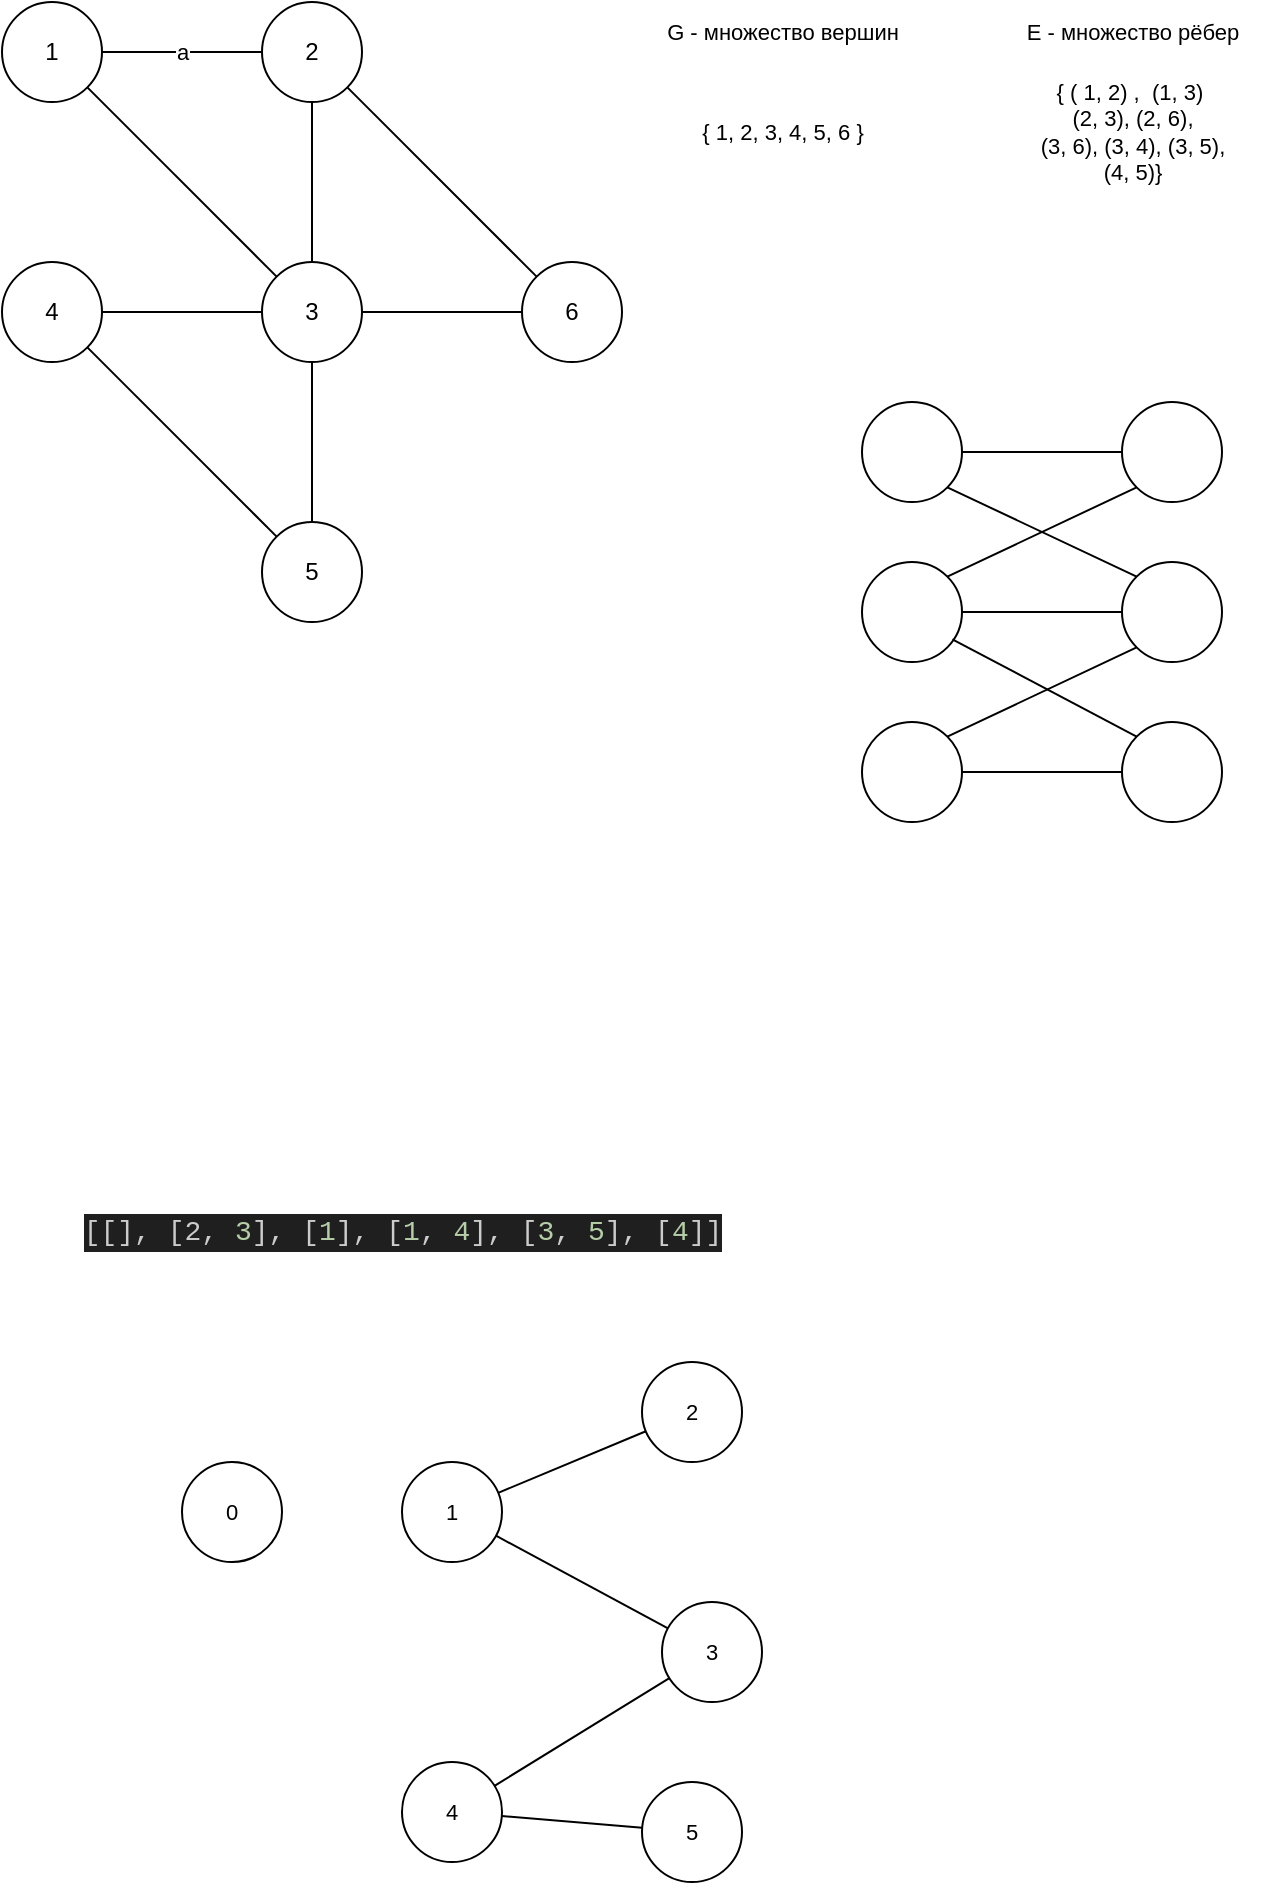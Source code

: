 <mxfile version="22.0.3" type="device">
  <diagram name="Page-1" id="nLPC3pgsACWsOeTf7w8I">
    <mxGraphModel dx="662" dy="443" grid="1" gridSize="10" guides="1" tooltips="1" connect="1" arrows="1" fold="1" page="1" pageScale="1" pageWidth="4681" pageHeight="3300" math="0" shadow="0">
      <root>
        <mxCell id="0" />
        <mxCell id="1" parent="0" />
        <mxCell id="OBB2xDOmGkvitLPGdFw2-9" value="" style="edgeStyle=none;rounded=0;orthogonalLoop=1;jettySize=auto;html=1;endArrow=none;endFill=0;" edge="1" parent="1" source="OBB2xDOmGkvitLPGdFw2-7" target="OBB2xDOmGkvitLPGdFw2-8">
          <mxGeometry relative="1" as="geometry" />
        </mxCell>
        <mxCell id="OBB2xDOmGkvitLPGdFw2-7" value="4" style="ellipse;whiteSpace=wrap;html=1;" vertex="1" parent="1">
          <mxGeometry x="60" y="190" width="50" height="50" as="geometry" />
        </mxCell>
        <mxCell id="OBB2xDOmGkvitLPGdFw2-11" value="" style="edgeStyle=none;shape=connector;rounded=0;orthogonalLoop=1;jettySize=auto;html=1;labelBackgroundColor=default;strokeColor=default;align=center;verticalAlign=middle;fontFamily=Helvetica;fontSize=11;fontColor=default;endArrow=none;endFill=0;" edge="1" parent="1" source="OBB2xDOmGkvitLPGdFw2-8" target="OBB2xDOmGkvitLPGdFw2-10">
          <mxGeometry relative="1" as="geometry" />
        </mxCell>
        <mxCell id="OBB2xDOmGkvitLPGdFw2-13" value="" style="edgeStyle=none;shape=connector;rounded=0;orthogonalLoop=1;jettySize=auto;html=1;labelBackgroundColor=default;strokeColor=default;align=center;verticalAlign=middle;fontFamily=Helvetica;fontSize=11;fontColor=default;endArrow=none;endFill=0;" edge="1" parent="1" source="OBB2xDOmGkvitLPGdFw2-8" target="OBB2xDOmGkvitLPGdFw2-12">
          <mxGeometry relative="1" as="geometry" />
        </mxCell>
        <mxCell id="OBB2xDOmGkvitLPGdFw2-15" value="" style="edgeStyle=none;shape=connector;rounded=0;orthogonalLoop=1;jettySize=auto;html=1;labelBackgroundColor=default;strokeColor=default;align=center;verticalAlign=middle;fontFamily=Helvetica;fontSize=11;fontColor=default;endArrow=none;endFill=0;" edge="1" parent="1" source="OBB2xDOmGkvitLPGdFw2-8" target="OBB2xDOmGkvitLPGdFw2-14">
          <mxGeometry relative="1" as="geometry" />
        </mxCell>
        <mxCell id="OBB2xDOmGkvitLPGdFw2-8" value="3" style="ellipse;whiteSpace=wrap;html=1;" vertex="1" parent="1">
          <mxGeometry x="190" y="190" width="50" height="50" as="geometry" />
        </mxCell>
        <mxCell id="OBB2xDOmGkvitLPGdFw2-17" value="a" style="edgeStyle=none;shape=connector;rounded=0;orthogonalLoop=1;jettySize=auto;html=1;labelBackgroundColor=default;strokeColor=default;align=center;verticalAlign=middle;fontFamily=Helvetica;fontSize=11;fontColor=default;endArrow=none;endFill=0;" edge="1" parent="1" source="OBB2xDOmGkvitLPGdFw2-10" target="OBB2xDOmGkvitLPGdFw2-16">
          <mxGeometry relative="1" as="geometry">
            <Array as="points" />
          </mxGeometry>
        </mxCell>
        <mxCell id="OBB2xDOmGkvitLPGdFw2-19" style="edgeStyle=none;shape=connector;rounded=0;orthogonalLoop=1;jettySize=auto;html=1;exitX=1;exitY=1;exitDx=0;exitDy=0;entryX=0;entryY=0;entryDx=0;entryDy=0;labelBackgroundColor=default;strokeColor=default;align=center;verticalAlign=middle;fontFamily=Helvetica;fontSize=11;fontColor=default;endArrow=none;endFill=0;" edge="1" parent="1" source="OBB2xDOmGkvitLPGdFw2-10" target="OBB2xDOmGkvitLPGdFw2-12">
          <mxGeometry relative="1" as="geometry" />
        </mxCell>
        <mxCell id="OBB2xDOmGkvitLPGdFw2-10" value="2" style="ellipse;whiteSpace=wrap;html=1;" vertex="1" parent="1">
          <mxGeometry x="190" y="60" width="50" height="50" as="geometry" />
        </mxCell>
        <mxCell id="OBB2xDOmGkvitLPGdFw2-12" value="6" style="ellipse;whiteSpace=wrap;html=1;" vertex="1" parent="1">
          <mxGeometry x="320" y="190" width="50" height="50" as="geometry" />
        </mxCell>
        <mxCell id="OBB2xDOmGkvitLPGdFw2-20" style="edgeStyle=none;shape=connector;rounded=0;orthogonalLoop=1;jettySize=auto;html=1;exitX=0;exitY=0;exitDx=0;exitDy=0;entryX=1;entryY=1;entryDx=0;entryDy=0;labelBackgroundColor=default;strokeColor=default;align=center;verticalAlign=middle;fontFamily=Helvetica;fontSize=11;fontColor=default;endArrow=none;endFill=0;" edge="1" parent="1" source="OBB2xDOmGkvitLPGdFw2-14" target="OBB2xDOmGkvitLPGdFw2-7">
          <mxGeometry relative="1" as="geometry" />
        </mxCell>
        <mxCell id="OBB2xDOmGkvitLPGdFw2-14" value="5" style="ellipse;whiteSpace=wrap;html=1;" vertex="1" parent="1">
          <mxGeometry x="190" y="320" width="50" height="50" as="geometry" />
        </mxCell>
        <mxCell id="OBB2xDOmGkvitLPGdFw2-18" style="edgeStyle=none;shape=connector;rounded=0;orthogonalLoop=1;jettySize=auto;html=1;exitX=1;exitY=1;exitDx=0;exitDy=0;entryX=0;entryY=0;entryDx=0;entryDy=0;labelBackgroundColor=default;strokeColor=default;align=center;verticalAlign=middle;fontFamily=Helvetica;fontSize=11;fontColor=default;endArrow=none;endFill=0;" edge="1" parent="1" source="OBB2xDOmGkvitLPGdFw2-16" target="OBB2xDOmGkvitLPGdFw2-8">
          <mxGeometry relative="1" as="geometry" />
        </mxCell>
        <mxCell id="OBB2xDOmGkvitLPGdFw2-16" value="1" style="ellipse;whiteSpace=wrap;html=1;" vertex="1" parent="1">
          <mxGeometry x="60" y="60" width="50" height="50" as="geometry" />
        </mxCell>
        <mxCell id="OBB2xDOmGkvitLPGdFw2-22" value="G - множество вершин" style="text;html=1;align=center;verticalAlign=middle;resizable=0;points=[];autosize=1;strokeColor=none;fillColor=none;fontSize=11;fontFamily=Helvetica;fontColor=default;" vertex="1" parent="1">
          <mxGeometry x="380" y="60" width="140" height="30" as="geometry" />
        </mxCell>
        <mxCell id="OBB2xDOmGkvitLPGdFw2-23" value="E - множество рёбер" style="text;html=1;align=center;verticalAlign=middle;resizable=0;points=[];autosize=1;strokeColor=none;fillColor=none;fontSize=11;fontFamily=Helvetica;fontColor=default;" vertex="1" parent="1">
          <mxGeometry x="560" y="60" width="130" height="30" as="geometry" />
        </mxCell>
        <mxCell id="OBB2xDOmGkvitLPGdFw2-24" value="{ 1, 2, 3, 4, 5, 6 }" style="text;html=1;align=center;verticalAlign=middle;resizable=0;points=[];autosize=1;strokeColor=none;fillColor=none;fontSize=11;fontFamily=Helvetica;fontColor=default;" vertex="1" parent="1">
          <mxGeometry x="400" y="110" width="100" height="30" as="geometry" />
        </mxCell>
        <mxCell id="OBB2xDOmGkvitLPGdFw2-25" value="{ ( 1, 2) ,&amp;nbsp; (1, 3)&amp;nbsp;&lt;br&gt;(2, 3), (2, 6),&lt;br&gt;(3, 6), (3, 4), (3, 5),&lt;br&gt;(4, 5)}" style="text;html=1;align=center;verticalAlign=middle;resizable=0;points=[];autosize=1;strokeColor=none;fillColor=none;fontSize=11;fontFamily=Helvetica;fontColor=default;" vertex="1" parent="1">
          <mxGeometry x="565" y="90" width="120" height="70" as="geometry" />
        </mxCell>
        <mxCell id="OBB2xDOmGkvitLPGdFw2-29" value="" style="edgeStyle=none;shape=connector;rounded=0;orthogonalLoop=1;jettySize=auto;html=1;labelBackgroundColor=default;strokeColor=default;align=center;verticalAlign=middle;fontFamily=Helvetica;fontSize=11;fontColor=default;endArrow=none;endFill=0;" edge="1" parent="1" source="OBB2xDOmGkvitLPGdFw2-26" target="OBB2xDOmGkvitLPGdFw2-28">
          <mxGeometry relative="1" as="geometry" />
        </mxCell>
        <mxCell id="OBB2xDOmGkvitLPGdFw2-37" style="edgeStyle=none;shape=connector;rounded=0;orthogonalLoop=1;jettySize=auto;html=1;exitX=1;exitY=1;exitDx=0;exitDy=0;entryX=0;entryY=0;entryDx=0;entryDy=0;labelBackgroundColor=default;strokeColor=default;align=center;verticalAlign=middle;fontFamily=Helvetica;fontSize=11;fontColor=default;endArrow=none;endFill=0;" edge="1" parent="1" source="OBB2xDOmGkvitLPGdFw2-26" target="OBB2xDOmGkvitLPGdFw2-32">
          <mxGeometry relative="1" as="geometry" />
        </mxCell>
        <mxCell id="OBB2xDOmGkvitLPGdFw2-26" value="" style="ellipse;whiteSpace=wrap;html=1;" vertex="1" parent="1">
          <mxGeometry x="490" y="260" width="50" height="50" as="geometry" />
        </mxCell>
        <mxCell id="OBB2xDOmGkvitLPGdFw2-28" value="" style="ellipse;whiteSpace=wrap;html=1;" vertex="1" parent="1">
          <mxGeometry x="620" y="260" width="50" height="50" as="geometry" />
        </mxCell>
        <mxCell id="OBB2xDOmGkvitLPGdFw2-30" value="" style="edgeStyle=none;shape=connector;rounded=0;orthogonalLoop=1;jettySize=auto;html=1;labelBackgroundColor=default;strokeColor=default;align=center;verticalAlign=middle;fontFamily=Helvetica;fontSize=11;fontColor=default;endArrow=none;endFill=0;" edge="1" parent="1" source="OBB2xDOmGkvitLPGdFw2-31" target="OBB2xDOmGkvitLPGdFw2-32">
          <mxGeometry relative="1" as="geometry" />
        </mxCell>
        <mxCell id="OBB2xDOmGkvitLPGdFw2-36" style="edgeStyle=none;shape=connector;rounded=0;orthogonalLoop=1;jettySize=auto;html=1;exitX=1;exitY=0;exitDx=0;exitDy=0;entryX=0;entryY=1;entryDx=0;entryDy=0;labelBackgroundColor=default;strokeColor=default;align=center;verticalAlign=middle;fontFamily=Helvetica;fontSize=11;fontColor=default;endArrow=none;endFill=0;" edge="1" parent="1" source="OBB2xDOmGkvitLPGdFw2-31" target="OBB2xDOmGkvitLPGdFw2-28">
          <mxGeometry relative="1" as="geometry" />
        </mxCell>
        <mxCell id="OBB2xDOmGkvitLPGdFw2-31" value="" style="ellipse;whiteSpace=wrap;html=1;" vertex="1" parent="1">
          <mxGeometry x="490" y="340" width="50" height="50" as="geometry" />
        </mxCell>
        <mxCell id="OBB2xDOmGkvitLPGdFw2-32" value="" style="ellipse;whiteSpace=wrap;html=1;" vertex="1" parent="1">
          <mxGeometry x="620" y="340" width="50" height="50" as="geometry" />
        </mxCell>
        <mxCell id="OBB2xDOmGkvitLPGdFw2-33" value="" style="edgeStyle=none;shape=connector;rounded=0;orthogonalLoop=1;jettySize=auto;html=1;labelBackgroundColor=default;strokeColor=default;align=center;verticalAlign=middle;fontFamily=Helvetica;fontSize=11;fontColor=default;endArrow=none;endFill=0;" edge="1" parent="1" source="OBB2xDOmGkvitLPGdFw2-34" target="OBB2xDOmGkvitLPGdFw2-35">
          <mxGeometry relative="1" as="geometry" />
        </mxCell>
        <mxCell id="OBB2xDOmGkvitLPGdFw2-34" value="" style="ellipse;whiteSpace=wrap;html=1;" vertex="1" parent="1">
          <mxGeometry x="490" y="420" width="50" height="50" as="geometry" />
        </mxCell>
        <mxCell id="OBB2xDOmGkvitLPGdFw2-35" value="" style="ellipse;whiteSpace=wrap;html=1;" vertex="1" parent="1">
          <mxGeometry x="620" y="420" width="50" height="50" as="geometry" />
        </mxCell>
        <mxCell id="OBB2xDOmGkvitLPGdFw2-38" style="edgeStyle=none;shape=connector;rounded=0;orthogonalLoop=1;jettySize=auto;html=1;exitX=1;exitY=0;exitDx=0;exitDy=0;entryX=0;entryY=1;entryDx=0;entryDy=0;labelBackgroundColor=default;strokeColor=default;align=center;verticalAlign=middle;fontFamily=Helvetica;fontSize=11;fontColor=default;endArrow=none;endFill=0;" edge="1" parent="1" source="OBB2xDOmGkvitLPGdFw2-34" target="OBB2xDOmGkvitLPGdFw2-32">
          <mxGeometry relative="1" as="geometry" />
        </mxCell>
        <mxCell id="OBB2xDOmGkvitLPGdFw2-39" style="edgeStyle=none;shape=connector;rounded=0;orthogonalLoop=1;jettySize=auto;html=1;exitX=0;exitY=0;exitDx=0;exitDy=0;entryX=0.904;entryY=0.773;entryDx=0;entryDy=0;entryPerimeter=0;labelBackgroundColor=default;strokeColor=default;align=center;verticalAlign=middle;fontFamily=Helvetica;fontSize=11;fontColor=default;endArrow=none;endFill=0;" edge="1" parent="1" source="OBB2xDOmGkvitLPGdFw2-35" target="OBB2xDOmGkvitLPGdFw2-31">
          <mxGeometry relative="1" as="geometry" />
        </mxCell>
        <mxCell id="OBB2xDOmGkvitLPGdFw2-40" value="&lt;div style=&quot;color: rgb(204, 204, 204); background-color: rgb(31, 31, 31); font-family: Consolas, &amp;quot;Courier New&amp;quot;, monospace; font-size: 14px; line-height: 19px;&quot;&gt;[[], [2, &lt;span style=&quot;color: #b5cea8;&quot;&gt;3&lt;/span&gt;], [&lt;span style=&quot;color: #b5cea8;&quot;&gt;1&lt;/span&gt;], [&lt;span style=&quot;color: #b5cea8;&quot;&gt;1&lt;/span&gt;, &lt;span style=&quot;color: #b5cea8;&quot;&gt;4&lt;/span&gt;], [&lt;span style=&quot;color: #b5cea8;&quot;&gt;3&lt;/span&gt;, &lt;span style=&quot;color: #b5cea8;&quot;&gt;5&lt;/span&gt;], [&lt;span style=&quot;color: #b5cea8;&quot;&gt;4&lt;/span&gt;]]&lt;/div&gt;" style="text;html=1;align=center;verticalAlign=middle;resizable=0;points=[];autosize=1;strokeColor=none;fillColor=none;fontSize=11;fontFamily=Helvetica;fontColor=default;" vertex="1" parent="1">
          <mxGeometry x="100" y="660" width="320" height="30" as="geometry" />
        </mxCell>
        <mxCell id="OBB2xDOmGkvitLPGdFw2-41" value="0" style="ellipse;whiteSpace=wrap;html=1;fontFamily=Helvetica;fontSize=11;fontColor=default;" vertex="1" parent="1">
          <mxGeometry x="150" y="790" width="50" height="50" as="geometry" />
        </mxCell>
        <mxCell id="OBB2xDOmGkvitLPGdFw2-44" value="" style="edgeStyle=none;shape=connector;rounded=0;orthogonalLoop=1;jettySize=auto;html=1;labelBackgroundColor=default;strokeColor=default;align=center;verticalAlign=middle;fontFamily=Helvetica;fontSize=11;fontColor=default;endArrow=none;endFill=0;" edge="1" parent="1" source="OBB2xDOmGkvitLPGdFw2-42" target="OBB2xDOmGkvitLPGdFw2-43">
          <mxGeometry relative="1" as="geometry" />
        </mxCell>
        <mxCell id="OBB2xDOmGkvitLPGdFw2-46" value="" style="edgeStyle=none;shape=connector;rounded=0;orthogonalLoop=1;jettySize=auto;html=1;labelBackgroundColor=default;strokeColor=default;align=center;verticalAlign=middle;fontFamily=Helvetica;fontSize=11;fontColor=default;endArrow=none;endFill=0;" edge="1" parent="1" source="OBB2xDOmGkvitLPGdFw2-42" target="OBB2xDOmGkvitLPGdFw2-45">
          <mxGeometry relative="1" as="geometry" />
        </mxCell>
        <mxCell id="OBB2xDOmGkvitLPGdFw2-42" value="1" style="ellipse;whiteSpace=wrap;html=1;fontFamily=Helvetica;fontSize=11;fontColor=default;" vertex="1" parent="1">
          <mxGeometry x="260" y="790" width="50" height="50" as="geometry" />
        </mxCell>
        <mxCell id="OBB2xDOmGkvitLPGdFw2-43" value="2" style="ellipse;whiteSpace=wrap;html=1;fontFamily=Helvetica;fontSize=11;fontColor=default;" vertex="1" parent="1">
          <mxGeometry x="380" y="740" width="50" height="50" as="geometry" />
        </mxCell>
        <mxCell id="OBB2xDOmGkvitLPGdFw2-48" value="" style="edgeStyle=none;shape=connector;rounded=0;orthogonalLoop=1;jettySize=auto;html=1;labelBackgroundColor=default;strokeColor=default;align=center;verticalAlign=middle;fontFamily=Helvetica;fontSize=11;fontColor=default;endArrow=none;endFill=0;" edge="1" parent="1" source="OBB2xDOmGkvitLPGdFw2-45" target="OBB2xDOmGkvitLPGdFw2-47">
          <mxGeometry relative="1" as="geometry" />
        </mxCell>
        <mxCell id="OBB2xDOmGkvitLPGdFw2-45" value="3" style="ellipse;whiteSpace=wrap;html=1;fontFamily=Helvetica;fontSize=11;fontColor=default;" vertex="1" parent="1">
          <mxGeometry x="390" y="860" width="50" height="50" as="geometry" />
        </mxCell>
        <mxCell id="OBB2xDOmGkvitLPGdFw2-52" value="" style="edgeStyle=none;shape=connector;rounded=0;orthogonalLoop=1;jettySize=auto;html=1;labelBackgroundColor=default;strokeColor=default;align=center;verticalAlign=middle;fontFamily=Helvetica;fontSize=11;fontColor=default;endArrow=none;endFill=0;" edge="1" parent="1" source="OBB2xDOmGkvitLPGdFw2-47" target="OBB2xDOmGkvitLPGdFw2-51">
          <mxGeometry relative="1" as="geometry" />
        </mxCell>
        <mxCell id="OBB2xDOmGkvitLPGdFw2-47" value="4" style="ellipse;whiteSpace=wrap;html=1;fontFamily=Helvetica;fontSize=11;fontColor=default;" vertex="1" parent="1">
          <mxGeometry x="260" y="940" width="50" height="50" as="geometry" />
        </mxCell>
        <mxCell id="OBB2xDOmGkvitLPGdFw2-51" value="5" style="ellipse;whiteSpace=wrap;html=1;fontFamily=Helvetica;fontSize=11;fontColor=default;" vertex="1" parent="1">
          <mxGeometry x="380" y="950" width="50" height="50" as="geometry" />
        </mxCell>
      </root>
    </mxGraphModel>
  </diagram>
</mxfile>
